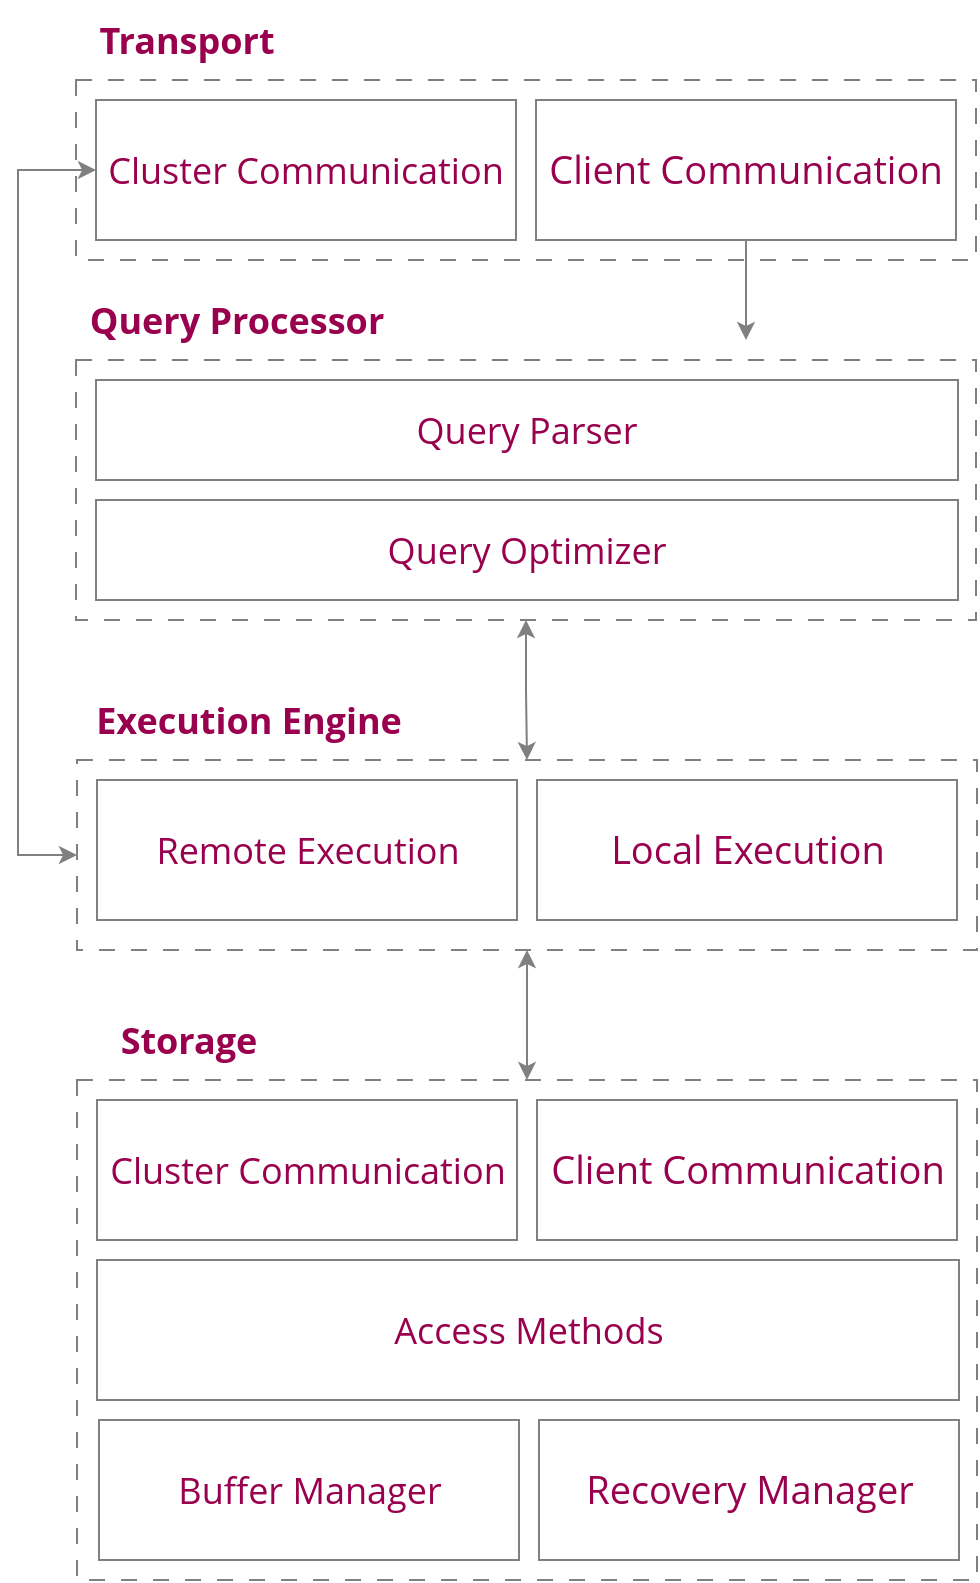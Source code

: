 <mxfile version="24.4.14" type="device">
  <diagram name="Page-1" id="whRbBqB1WCAvUnurXi5m">
    <mxGraphModel dx="1636" dy="886" grid="1" gridSize="10" guides="1" tooltips="1" connect="1" arrows="1" fold="1" page="1" pageScale="1" pageWidth="827" pageHeight="1169" math="0" shadow="0">
      <root>
        <mxCell id="0" />
        <mxCell id="1" parent="0" />
        <mxCell id="R2bwHhe1JYe0oH1NFwEb-1" value="" style="whiteSpace=wrap;html=1;fillColor=none;dashed=1;dashPattern=8 8;fontFamily=Open Sans;fontSource=https%3A%2F%2Ffonts.googleapis.com%2Fcss%3Ffamily%3DOpen%2BSans;strokeColor=#808080;fontColor=#99004D;" parent="1" vertex="1">
          <mxGeometry x="189" y="160" width="450" height="90" as="geometry" />
        </mxCell>
        <mxCell id="xyccg00Iudr6E5ohpAvf-18" style="edgeStyle=orthogonalEdgeStyle;rounded=0;orthogonalLoop=1;jettySize=auto;html=1;entryX=0;entryY=0.5;entryDx=0;entryDy=0;exitX=0;exitY=0.5;exitDx=0;exitDy=0;startArrow=classic;startFill=1;strokeColor=#808080;" edge="1" parent="1" source="R2bwHhe1JYe0oH1NFwEb-2" target="xyccg00Iudr6E5ohpAvf-6">
          <mxGeometry relative="1" as="geometry">
            <Array as="points">
              <mxPoint x="160" y="205" />
              <mxPoint x="160" y="548" />
            </Array>
          </mxGeometry>
        </mxCell>
        <mxCell id="R2bwHhe1JYe0oH1NFwEb-2" value="Cluster Communication" style="whiteSpace=wrap;html=1;fillColor=none;fontFamily=Open Sans;fontSource=https%3A%2F%2Ffonts.googleapis.com%2Fcss%3Ffamily%3DOpen%2BSans;fontSize=18;strokeColor=#808080;fontColor=#99004D;" parent="1" vertex="1">
          <mxGeometry x="199" y="170" width="210" height="70" as="geometry" />
        </mxCell>
        <mxCell id="xyccg00Iudr6E5ohpAvf-19" style="edgeStyle=orthogonalEdgeStyle;rounded=0;orthogonalLoop=1;jettySize=auto;html=1;strokeColor=#808080;" edge="1" parent="1">
          <mxGeometry relative="1" as="geometry">
            <mxPoint x="524" y="290" as="targetPoint" />
            <mxPoint x="524" y="240" as="sourcePoint" />
          </mxGeometry>
        </mxCell>
        <mxCell id="R2bwHhe1JYe0oH1NFwEb-3" value="Client Communication" style="whiteSpace=wrap;html=1;fillColor=none;fontFamily=Open Sans;fontSource=https%3A%2F%2Ffonts.googleapis.com%2Fcss%3Ffamily%3DOpen%2BSans;fontSize=19;strokeColor=#808080;fontColor=#99004D;" parent="1" vertex="1">
          <mxGeometry x="419" y="170" width="210" height="70" as="geometry" />
        </mxCell>
        <mxCell id="xyccg00Iudr6E5ohpAvf-1" value="Transport" style="text;html=1;align=center;verticalAlign=middle;resizable=0;points=[];autosize=1;strokeColor=none;fillColor=none;fontSize=18;fontFamily=Open Sans;fontSource=https%3A%2F%2Ffonts.googleapis.com%2Fcss%3Ffamily%3DOpen%2BSans;fontColor=#99004D;fontStyle=1" vertex="1" parent="1">
          <mxGeometry x="189" y="120" width="110" height="40" as="geometry" />
        </mxCell>
        <mxCell id="xyccg00Iudr6E5ohpAvf-20" style="edgeStyle=orthogonalEdgeStyle;rounded=0;orthogonalLoop=1;jettySize=auto;html=1;entryX=0.5;entryY=0;entryDx=0;entryDy=0;strokeColor=#808080;startArrow=classic;startFill=1;" edge="1" parent="1" source="xyccg00Iudr6E5ohpAvf-2" target="xyccg00Iudr6E5ohpAvf-6">
          <mxGeometry relative="1" as="geometry" />
        </mxCell>
        <mxCell id="xyccg00Iudr6E5ohpAvf-2" value="" style="whiteSpace=wrap;html=1;fillColor=none;dashed=1;dashPattern=8 8;fontFamily=Open Sans;fontSource=https%3A%2F%2Ffonts.googleapis.com%2Fcss%3Ffamily%3DOpen%2BSans;strokeColor=#808080;fontColor=#99004D;" vertex="1" parent="1">
          <mxGeometry x="189" y="300" width="450" height="130" as="geometry" />
        </mxCell>
        <mxCell id="xyccg00Iudr6E5ohpAvf-3" value="Query Parser" style="whiteSpace=wrap;html=1;fillColor=none;fontFamily=Open Sans;fontSource=https%3A%2F%2Ffonts.googleapis.com%2Fcss%3Ffamily%3DOpen%2BSans;fontSize=18;strokeColor=#808080;fontColor=#99004D;" vertex="1" parent="1">
          <mxGeometry x="199" y="310" width="431" height="50" as="geometry" />
        </mxCell>
        <mxCell id="xyccg00Iudr6E5ohpAvf-4" value="Query Optimizer" style="whiteSpace=wrap;html=1;fillColor=none;fontFamily=Open Sans;fontSource=https%3A%2F%2Ffonts.googleapis.com%2Fcss%3Ffamily%3DOpen%2BSans;fontSize=18;strokeColor=#808080;fontColor=#99004D;" vertex="1" parent="1">
          <mxGeometry x="199" y="370" width="431" height="50" as="geometry" />
        </mxCell>
        <mxCell id="xyccg00Iudr6E5ohpAvf-5" value="Query Processor" style="text;html=1;align=center;verticalAlign=middle;resizable=0;points=[];autosize=1;strokeColor=none;fillColor=none;fontSize=18;fontFamily=Open Sans;fontSource=https%3A%2F%2Ffonts.googleapis.com%2Fcss%3Ffamily%3DOpen%2BSans;fontColor=#99004D;fontStyle=1" vertex="1" parent="1">
          <mxGeometry x="189" y="260" width="160" height="40" as="geometry" />
        </mxCell>
        <mxCell id="xyccg00Iudr6E5ohpAvf-21" style="edgeStyle=orthogonalEdgeStyle;rounded=0;orthogonalLoop=1;jettySize=auto;html=1;entryX=0.5;entryY=0;entryDx=0;entryDy=0;startArrow=classic;startFill=1;strokeColor=#808080;" edge="1" parent="1" source="xyccg00Iudr6E5ohpAvf-6" target="xyccg00Iudr6E5ohpAvf-10">
          <mxGeometry relative="1" as="geometry" />
        </mxCell>
        <mxCell id="xyccg00Iudr6E5ohpAvf-6" value="" style="whiteSpace=wrap;html=1;fillColor=none;dashed=1;dashPattern=8 8;fontFamily=Open Sans;fontSource=https%3A%2F%2Ffonts.googleapis.com%2Fcss%3Ffamily%3DOpen%2BSans;strokeColor=#808080;fontColor=#99004D;" vertex="1" parent="1">
          <mxGeometry x="189.5" y="500" width="450" height="95" as="geometry" />
        </mxCell>
        <mxCell id="xyccg00Iudr6E5ohpAvf-7" value="Remote Execution" style="whiteSpace=wrap;html=1;fillColor=none;fontFamily=Open Sans;fontSource=https%3A%2F%2Ffonts.googleapis.com%2Fcss%3Ffamily%3DOpen%2BSans;fontSize=18;strokeColor=#808080;fontColor=#99004D;" vertex="1" parent="1">
          <mxGeometry x="199.5" y="510" width="210" height="70" as="geometry" />
        </mxCell>
        <mxCell id="xyccg00Iudr6E5ohpAvf-8" value="Local Execution" style="whiteSpace=wrap;html=1;fillColor=none;fontFamily=Open Sans;fontSource=https%3A%2F%2Ffonts.googleapis.com%2Fcss%3Ffamily%3DOpen%2BSans;fontSize=19;strokeColor=#808080;fontColor=#99004D;" vertex="1" parent="1">
          <mxGeometry x="419.5" y="510" width="210" height="70" as="geometry" />
        </mxCell>
        <mxCell id="xyccg00Iudr6E5ohpAvf-9" value="Execution Engine" style="text;html=1;align=center;verticalAlign=middle;resizable=0;points=[];autosize=1;strokeColor=none;fillColor=none;fontSize=18;fontFamily=Open Sans;fontSource=https%3A%2F%2Ffonts.googleapis.com%2Fcss%3Ffamily%3DOpen%2BSans;fontColor=#99004D;fontStyle=1" vertex="1" parent="1">
          <mxGeometry x="189.5" y="460" width="170" height="40" as="geometry" />
        </mxCell>
        <mxCell id="xyccg00Iudr6E5ohpAvf-10" value="" style="whiteSpace=wrap;html=1;fillColor=none;dashed=1;dashPattern=8 8;fontFamily=Open Sans;fontSource=https%3A%2F%2Ffonts.googleapis.com%2Fcss%3Ffamily%3DOpen%2BSans;strokeColor=#808080;fontColor=#99004D;" vertex="1" parent="1">
          <mxGeometry x="189.5" y="660" width="450" height="250" as="geometry" />
        </mxCell>
        <mxCell id="xyccg00Iudr6E5ohpAvf-11" value="Cluster Communication" style="whiteSpace=wrap;html=1;fillColor=none;fontFamily=Open Sans;fontSource=https%3A%2F%2Ffonts.googleapis.com%2Fcss%3Ffamily%3DOpen%2BSans;fontSize=18;strokeColor=#808080;fontColor=#99004D;" vertex="1" parent="1">
          <mxGeometry x="199.5" y="670" width="210" height="70" as="geometry" />
        </mxCell>
        <mxCell id="xyccg00Iudr6E5ohpAvf-12" value="Client Communication" style="whiteSpace=wrap;html=1;fillColor=none;fontFamily=Open Sans;fontSource=https%3A%2F%2Ffonts.googleapis.com%2Fcss%3Ffamily%3DOpen%2BSans;fontSize=19;strokeColor=#808080;fontColor=#99004D;" vertex="1" parent="1">
          <mxGeometry x="419.5" y="670" width="210" height="70" as="geometry" />
        </mxCell>
        <mxCell id="xyccg00Iudr6E5ohpAvf-13" value="Storage" style="text;html=1;align=center;verticalAlign=middle;resizable=0;points=[];autosize=1;strokeColor=none;fillColor=none;fontSize=18;fontFamily=Open Sans;fontSource=https%3A%2F%2Ffonts.googleapis.com%2Fcss%3Ffamily%3DOpen%2BSans;fontColor=#99004D;fontStyle=1" vertex="1" parent="1">
          <mxGeometry x="199.5" y="620" width="90" height="40" as="geometry" />
        </mxCell>
        <mxCell id="xyccg00Iudr6E5ohpAvf-14" value="Access Methods" style="whiteSpace=wrap;html=1;fillColor=none;fontFamily=Open Sans;fontSource=https%3A%2F%2Ffonts.googleapis.com%2Fcss%3Ffamily%3DOpen%2BSans;fontSize=18;strokeColor=#808080;fontColor=#99004D;" vertex="1" parent="1">
          <mxGeometry x="199.5" y="750" width="431" height="70" as="geometry" />
        </mxCell>
        <mxCell id="xyccg00Iudr6E5ohpAvf-15" value="Buffer Manager" style="whiteSpace=wrap;html=1;fillColor=none;fontFamily=Open Sans;fontSource=https%3A%2F%2Ffonts.googleapis.com%2Fcss%3Ffamily%3DOpen%2BSans;fontSize=18;strokeColor=#808080;fontColor=#99004D;" vertex="1" parent="1">
          <mxGeometry x="200.5" y="830" width="210" height="70" as="geometry" />
        </mxCell>
        <mxCell id="xyccg00Iudr6E5ohpAvf-16" value="Recovery Manager" style="whiteSpace=wrap;html=1;fillColor=none;fontFamily=Open Sans;fontSource=https%3A%2F%2Ffonts.googleapis.com%2Fcss%3Ffamily%3DOpen%2BSans;fontSize=19;strokeColor=#808080;fontColor=#99004D;" vertex="1" parent="1">
          <mxGeometry x="420.5" y="830" width="210" height="70" as="geometry" />
        </mxCell>
      </root>
    </mxGraphModel>
  </diagram>
</mxfile>
